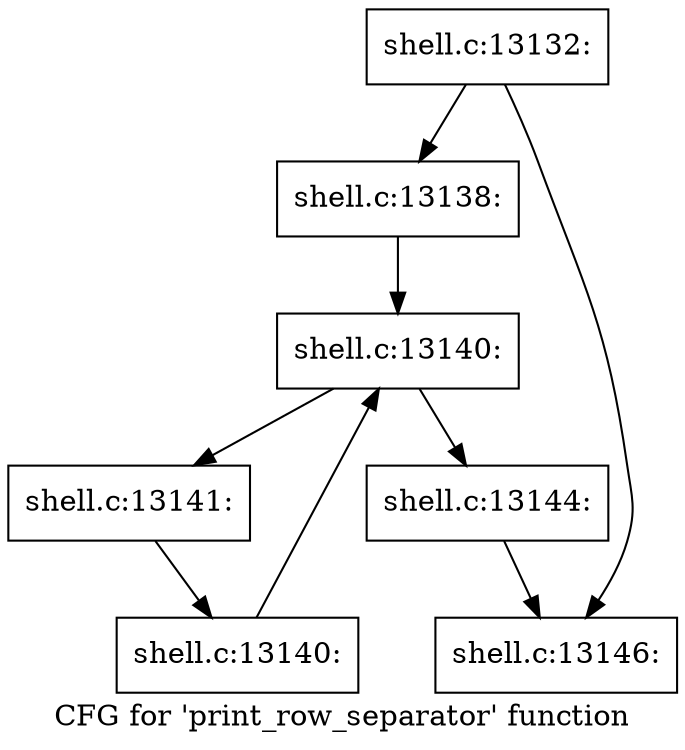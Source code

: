 digraph "CFG for 'print_row_separator' function" {
	label="CFG for 'print_row_separator' function";

	Node0x560276f18dd0 [shape=record,label="{shell.c:13132:}"];
	Node0x560276f18dd0 -> Node0x560277426e70;
	Node0x560276f18dd0 -> Node0x560277426ec0;
	Node0x560277426e70 [shape=record,label="{shell.c:13138:}"];
	Node0x560277426e70 -> Node0x560277427d70;
	Node0x560277427d70 [shape=record,label="{shell.c:13140:}"];
	Node0x560277427d70 -> Node0x560277427f90;
	Node0x560277427d70 -> Node0x560277427bc0;
	Node0x560277427f90 [shape=record,label="{shell.c:13141:}"];
	Node0x560277427f90 -> Node0x560277427f00;
	Node0x560277427f00 [shape=record,label="{shell.c:13140:}"];
	Node0x560277427f00 -> Node0x560277427d70;
	Node0x560277427bc0 [shape=record,label="{shell.c:13144:}"];
	Node0x560277427bc0 -> Node0x560277426ec0;
	Node0x560277426ec0 [shape=record,label="{shell.c:13146:}"];
}
